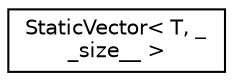 digraph "Graphical Class Hierarchy"
{
 // LATEX_PDF_SIZE
  edge [fontname="Helvetica",fontsize="10",labelfontname="Helvetica",labelfontsize="10"];
  node [fontname="Helvetica",fontsize="10",shape=record];
  rankdir="LR";
  Node0 [label="StaticVector\< T, _\l_size__ \>",height=0.2,width=0.4,color="black", fillcolor="white", style="filled",URL="$class_static_vector.html",tooltip="An efficient container for dynamic arrays with a known and fixed maximum size."];
}
